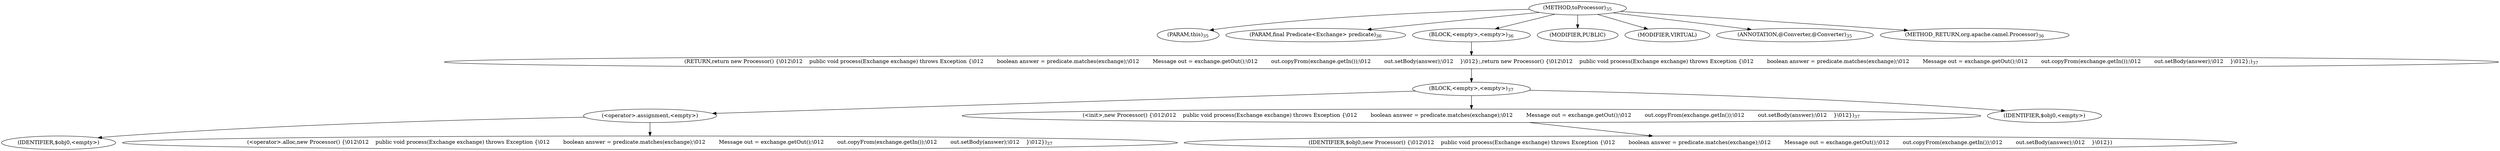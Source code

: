 digraph "toProcessor" {  
"19" [label = <(METHOD,toProcessor)<SUB>35</SUB>> ]
"20" [label = <(PARAM,this)<SUB>35</SUB>> ]
"21" [label = <(PARAM,final Predicate&lt;Exchange&gt; predicate)<SUB>36</SUB>> ]
"22" [label = <(BLOCK,&lt;empty&gt;,&lt;empty&gt;)<SUB>36</SUB>> ]
"23" [label = <(RETURN,return new Processor() {\012\012    public void process(Exchange exchange) throws Exception {\012        boolean answer = predicate.matches(exchange);\012        Message out = exchange.getOut();\012        out.copyFrom(exchange.getIn());\012        out.setBody(answer);\012    }\012};,return new Processor() {\012\012    public void process(Exchange exchange) throws Exception {\012        boolean answer = predicate.matches(exchange);\012        Message out = exchange.getOut();\012        out.copyFrom(exchange.getIn());\012        out.setBody(answer);\012    }\012};)<SUB>37</SUB>> ]
"24" [label = <(BLOCK,&lt;empty&gt;,&lt;empty&gt;)<SUB>37</SUB>> ]
"25" [label = <(&lt;operator&gt;.assignment,&lt;empty&gt;)> ]
"26" [label = <(IDENTIFIER,$obj0,&lt;empty&gt;)> ]
"27" [label = <(&lt;operator&gt;.alloc,new Processor() {\012\012    public void process(Exchange exchange) throws Exception {\012        boolean answer = predicate.matches(exchange);\012        Message out = exchange.getOut();\012        out.copyFrom(exchange.getIn());\012        out.setBody(answer);\012    }\012})<SUB>37</SUB>> ]
"28" [label = <(&lt;init&gt;,new Processor() {\012\012    public void process(Exchange exchange) throws Exception {\012        boolean answer = predicate.matches(exchange);\012        Message out = exchange.getOut();\012        out.copyFrom(exchange.getIn());\012        out.setBody(answer);\012    }\012})<SUB>37</SUB>> ]
"29" [label = <(IDENTIFIER,$obj0,new Processor() {\012\012    public void process(Exchange exchange) throws Exception {\012        boolean answer = predicate.matches(exchange);\012        Message out = exchange.getOut();\012        out.copyFrom(exchange.getIn());\012        out.setBody(answer);\012    }\012})> ]
"30" [label = <(IDENTIFIER,$obj0,&lt;empty&gt;)> ]
"31" [label = <(MODIFIER,PUBLIC)> ]
"32" [label = <(MODIFIER,VIRTUAL)> ]
"33" [label = <(ANNOTATION,@Converter,@Converter)<SUB>35</SUB>> ]
"34" [label = <(METHOD_RETURN,org.apache.camel.Processor)<SUB>36</SUB>> ]
  "19" -> "20" 
  "19" -> "21" 
  "19" -> "22" 
  "19" -> "31" 
  "19" -> "32" 
  "19" -> "33" 
  "19" -> "34" 
  "22" -> "23" 
  "23" -> "24" 
  "24" -> "25" 
  "24" -> "28" 
  "24" -> "30" 
  "25" -> "26" 
  "25" -> "27" 
  "28" -> "29" 
}
